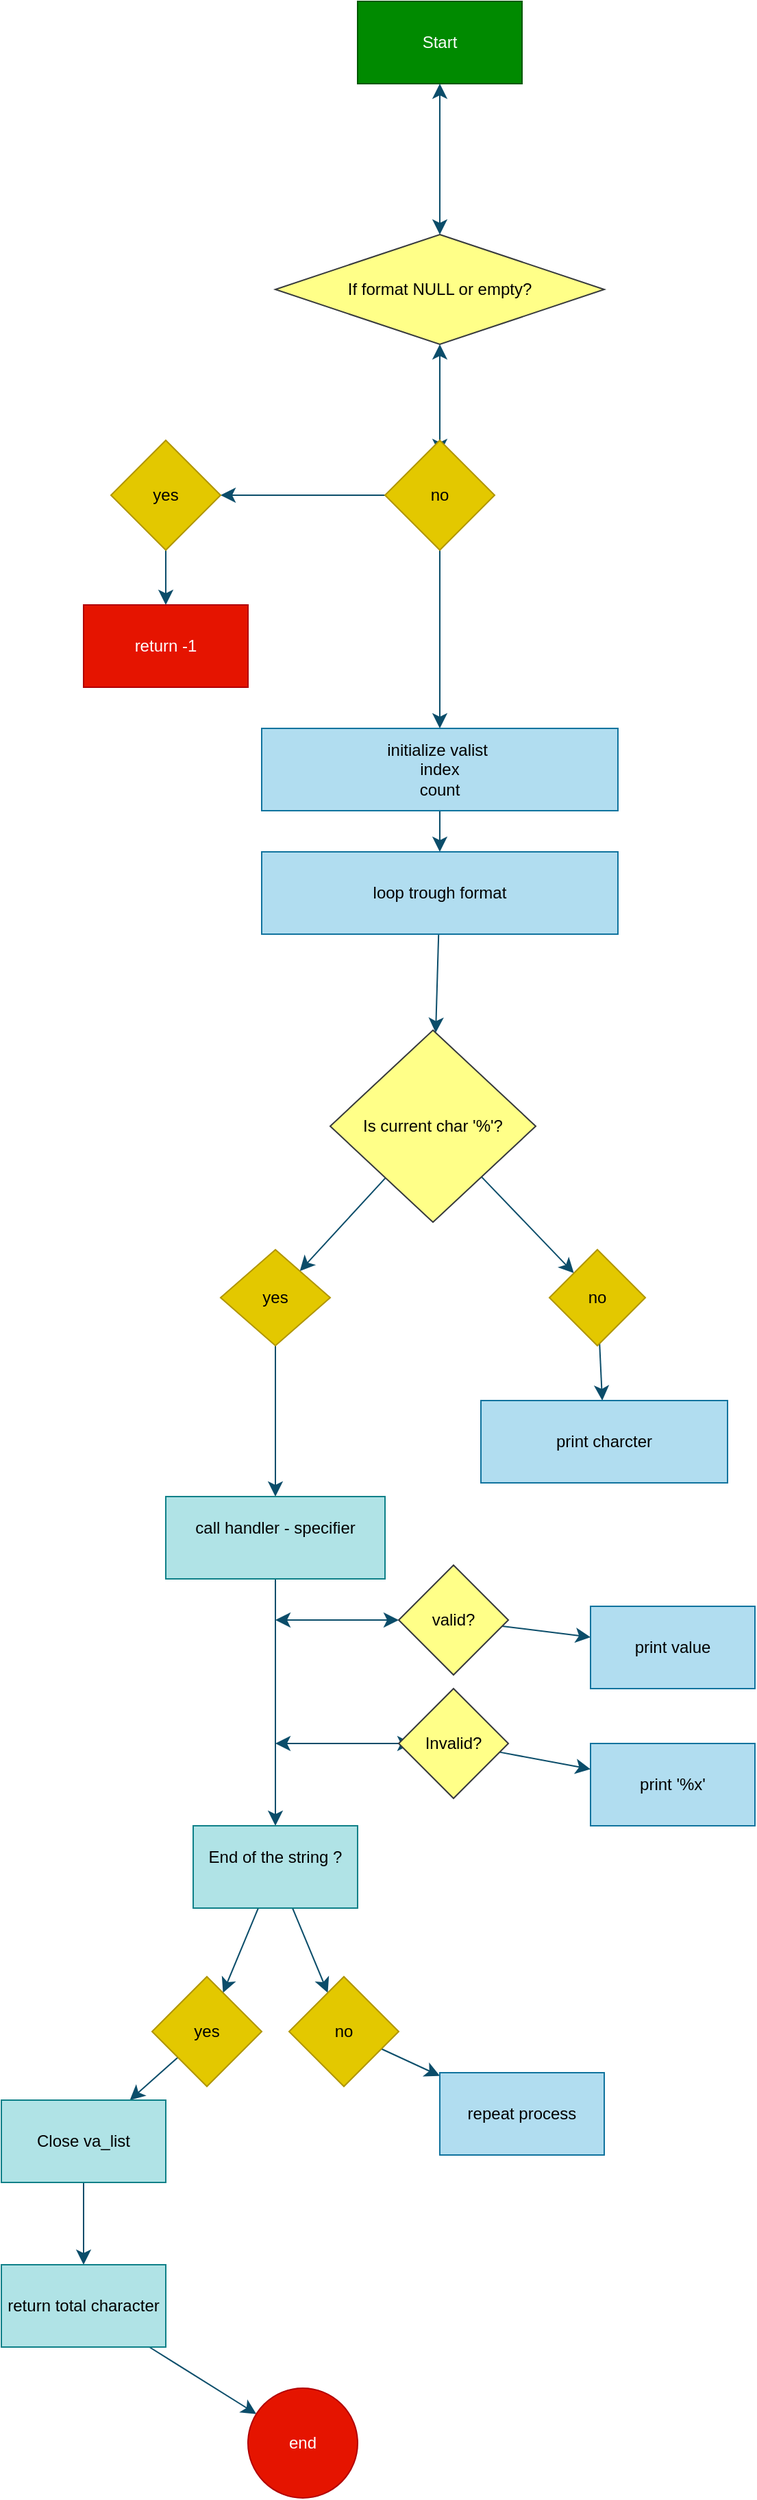 <mxfile version="26.1.3">
  <diagram id="prtHgNgQTEPvFCAcTncT" name="Page-1">
    <mxGraphModel dx="887" dy="1992" grid="1" gridSize="10" guides="0" tooltips="1" connect="1" arrows="1" fold="1" page="1" pageScale="1" pageWidth="827" pageHeight="1169" math="0" shadow="0">
      <root>
        <mxCell id="0" />
        <mxCell id="1" parent="0" />
        <mxCell id="xFT_jm4xJvCb5Ql2Q90d-18" value="" style="endArrow=classic;startArrow=classic;html=1;rounded=0;fontSize=12;startSize=8;endSize=8;entryX=0.5;entryY=1;entryDx=0;entryDy=0;labelBackgroundColor=none;strokeColor=#0B4D6A;fontColor=default;" edge="1" parent="1" target="xFT_jm4xJvCb5Ql2Q90d-16">
          <mxGeometry width="50" height="50" relative="1" as="geometry">
            <mxPoint x="340" y="50" as="sourcePoint" />
            <mxPoint x="390" y="90" as="targetPoint" />
          </mxGeometry>
        </mxCell>
        <mxCell id="xFT_jm4xJvCb5Ql2Q90d-3" value="Start" style="rounded=0;whiteSpace=wrap;html=1;labelBackgroundColor=none;fillColor=#008a00;strokeColor=#005700;textDirection=ltr;fontColor=#ffffff;" vertex="1" parent="1">
          <mxGeometry x="280" y="-280" width="120" height="60" as="geometry" />
        </mxCell>
        <mxCell id="xFT_jm4xJvCb5Ql2Q90d-15" value="" style="endArrow=classic;startArrow=classic;html=1;rounded=0;fontSize=12;startSize=8;endSize=8;curved=1;labelBackgroundColor=none;strokeColor=#0B4D6A;fontColor=default;" edge="1" parent="1" source="xFT_jm4xJvCb5Ql2Q90d-16" target="xFT_jm4xJvCb5Ql2Q90d-3">
          <mxGeometry width="50" height="50" relative="1" as="geometry">
            <mxPoint x="340" y="-60" as="sourcePoint" />
            <mxPoint x="390" y="-110" as="targetPoint" />
          </mxGeometry>
        </mxCell>
        <mxCell id="xFT_jm4xJvCb5Ql2Q90d-22" value="" style="edgeStyle=none;curved=1;rounded=0;orthogonalLoop=1;jettySize=auto;html=1;fontSize=12;startSize=8;endSize=8;labelBackgroundColor=none;strokeColor=#0B4D6A;fontColor=default;" edge="1" parent="1" source="xFT_jm4xJvCb5Ql2Q90d-20" target="xFT_jm4xJvCb5Ql2Q90d-21">
          <mxGeometry relative="1" as="geometry" />
        </mxCell>
        <mxCell id="xFT_jm4xJvCb5Ql2Q90d-26" value="" style="edgeStyle=none;curved=1;rounded=0;orthogonalLoop=1;jettySize=auto;html=1;fontSize=12;startSize=8;endSize=8;labelBackgroundColor=none;strokeColor=#0B4D6A;fontColor=default;" edge="1" parent="1" source="xFT_jm4xJvCb5Ql2Q90d-20" target="xFT_jm4xJvCb5Ql2Q90d-25">
          <mxGeometry relative="1" as="geometry" />
        </mxCell>
        <mxCell id="xFT_jm4xJvCb5Ql2Q90d-20" value="no" style="rhombus;whiteSpace=wrap;html=1;labelBackgroundColor=none;fillColor=#e3c800;strokeColor=#B09500;fontColor=#000000;" vertex="1" parent="1">
          <mxGeometry x="300" y="40" width="80" height="80" as="geometry" />
        </mxCell>
        <mxCell id="xFT_jm4xJvCb5Ql2Q90d-24" value="" style="edgeStyle=none;curved=1;rounded=0;orthogonalLoop=1;jettySize=auto;html=1;fontSize=12;startSize=8;endSize=8;labelBackgroundColor=none;strokeColor=#0B4D6A;fontColor=default;" edge="1" parent="1" source="xFT_jm4xJvCb5Ql2Q90d-21" target="xFT_jm4xJvCb5Ql2Q90d-23">
          <mxGeometry relative="1" as="geometry" />
        </mxCell>
        <mxCell id="xFT_jm4xJvCb5Ql2Q90d-21" value="&lt;font&gt;initialize valist&amp;nbsp;&lt;/font&gt;&lt;div&gt;index&lt;/div&gt;&lt;div&gt;count&lt;/div&gt;" style="whiteSpace=wrap;html=1;labelBackgroundColor=none;fillColor=#b1ddf0;strokeColor=#10739e;" vertex="1" parent="1">
          <mxGeometry x="210" y="250" width="260" height="60" as="geometry" />
        </mxCell>
        <mxCell id="xFT_jm4xJvCb5Ql2Q90d-34" value="" style="edgeStyle=none;curved=1;rounded=0;orthogonalLoop=1;jettySize=auto;html=1;strokeColor=#0B4D6A;fontSize=12;startSize=8;endSize=8;" edge="1" parent="1" source="xFT_jm4xJvCb5Ql2Q90d-23" target="xFT_jm4xJvCb5Ql2Q90d-33">
          <mxGeometry relative="1" as="geometry" />
        </mxCell>
        <mxCell id="xFT_jm4xJvCb5Ql2Q90d-23" value="loop trough format" style="whiteSpace=wrap;html=1;labelBackgroundColor=none;fillColor=#b1ddf0;strokeColor=#10739e;" vertex="1" parent="1">
          <mxGeometry x="210" y="340" width="260" height="60" as="geometry" />
        </mxCell>
        <mxCell id="xFT_jm4xJvCb5Ql2Q90d-28" value="" style="edgeStyle=none;curved=1;rounded=0;orthogonalLoop=1;jettySize=auto;html=1;fontSize=12;startSize=8;endSize=8;labelBackgroundColor=none;strokeColor=#0B4D6A;fontColor=default;" edge="1" parent="1" source="xFT_jm4xJvCb5Ql2Q90d-25" target="xFT_jm4xJvCb5Ql2Q90d-27">
          <mxGeometry relative="1" as="geometry" />
        </mxCell>
        <mxCell id="xFT_jm4xJvCb5Ql2Q90d-25" value="yes" style="rhombus;whiteSpace=wrap;html=1;labelBackgroundColor=none;fillColor=#e3c800;strokeColor=#B09500;fontColor=#000000;" vertex="1" parent="1">
          <mxGeometry x="100" y="40" width="80" height="80" as="geometry" />
        </mxCell>
        <mxCell id="xFT_jm4xJvCb5Ql2Q90d-27" value="return -1" style="whiteSpace=wrap;html=1;labelBackgroundColor=none;fillColor=#e51400;strokeColor=#B20000;fontColor=#ffffff;" vertex="1" parent="1">
          <mxGeometry x="80" y="160" width="120" height="60" as="geometry" />
        </mxCell>
        <mxCell id="xFT_jm4xJvCb5Ql2Q90d-32" value="" style="endArrow=classic;startArrow=classic;html=1;rounded=0;fontSize=12;startSize=8;endSize=8;curved=1;labelBackgroundColor=none;strokeColor=#0B4D6A;fontColor=default;" edge="1" parent="1" target="xFT_jm4xJvCb5Ql2Q90d-16">
          <mxGeometry width="50" height="50" relative="1" as="geometry">
            <mxPoint x="340" y="-60" as="sourcePoint" />
            <mxPoint x="340" y="-220" as="targetPoint" />
          </mxGeometry>
        </mxCell>
        <mxCell id="xFT_jm4xJvCb5Ql2Q90d-16" value="If format NULL or empty?" style="rhombus;fillColor=#ffff88;strokeColor=#36393d;align=center;textDirection=ltr;whiteSpace=wrap;" vertex="1" parent="1">
          <mxGeometry x="220" y="-110" width="240" height="80" as="geometry" />
        </mxCell>
        <mxCell id="xFT_jm4xJvCb5Ql2Q90d-36" value="" style="edgeStyle=none;curved=1;rounded=0;orthogonalLoop=1;jettySize=auto;html=1;strokeColor=#0B4D6A;fontSize=12;startSize=8;endSize=8;" edge="1" parent="1" source="xFT_jm4xJvCb5Ql2Q90d-33" target="xFT_jm4xJvCb5Ql2Q90d-35">
          <mxGeometry relative="1" as="geometry" />
        </mxCell>
        <mxCell id="xFT_jm4xJvCb5Ql2Q90d-38" value="" style="edgeStyle=none;curved=1;rounded=0;orthogonalLoop=1;jettySize=auto;html=1;strokeColor=#0B4D6A;fontSize=12;startSize=8;endSize=8;" edge="1" parent="1" source="xFT_jm4xJvCb5Ql2Q90d-33" target="xFT_jm4xJvCb5Ql2Q90d-37">
          <mxGeometry relative="1" as="geometry" />
        </mxCell>
        <mxCell id="xFT_jm4xJvCb5Ql2Q90d-33" value="Is current char &#39;%&#39;?" style="rhombus;whiteSpace=wrap;html=1;fillColor=#ffff88;strokeColor=#36393d;labelBackgroundColor=none;" vertex="1" parent="1">
          <mxGeometry x="260" y="470" width="150" height="140" as="geometry" />
        </mxCell>
        <mxCell id="xFT_jm4xJvCb5Ql2Q90d-40" value="" style="edgeStyle=none;curved=1;rounded=0;orthogonalLoop=1;jettySize=auto;html=1;strokeColor=#0B4D6A;fontSize=12;startSize=8;endSize=8;" edge="1" parent="1" source="xFT_jm4xJvCb5Ql2Q90d-35" target="xFT_jm4xJvCb5Ql2Q90d-39">
          <mxGeometry relative="1" as="geometry" />
        </mxCell>
        <mxCell id="xFT_jm4xJvCb5Ql2Q90d-35" value="yes" style="rhombus;whiteSpace=wrap;html=1;fillColor=#e3c800;strokeColor=#B09500;labelBackgroundColor=none;fontColor=#000000;" vertex="1" parent="1">
          <mxGeometry x="180" y="630" width="80" height="70" as="geometry" />
        </mxCell>
        <mxCell id="xFT_jm4xJvCb5Ql2Q90d-42" value="" style="edgeStyle=none;curved=1;rounded=0;orthogonalLoop=1;jettySize=auto;html=1;strokeColor=#0B4D6A;fontSize=12;startSize=8;endSize=8;" edge="1" parent="1" source="xFT_jm4xJvCb5Ql2Q90d-37" target="xFT_jm4xJvCb5Ql2Q90d-41">
          <mxGeometry relative="1" as="geometry" />
        </mxCell>
        <mxCell id="xFT_jm4xJvCb5Ql2Q90d-37" value="no" style="rhombus;whiteSpace=wrap;html=1;fillColor=#e3c800;strokeColor=#B09500;labelBackgroundColor=none;fontColor=#000000;" vertex="1" parent="1">
          <mxGeometry x="420" y="630" width="70" height="70" as="geometry" />
        </mxCell>
        <mxCell id="xFT_jm4xJvCb5Ql2Q90d-44" value="" style="edgeStyle=none;curved=1;rounded=0;orthogonalLoop=1;jettySize=auto;html=1;strokeColor=#0B4D6A;fontSize=12;startSize=8;endSize=8;" edge="1" parent="1" source="xFT_jm4xJvCb5Ql2Q90d-39" target="xFT_jm4xJvCb5Ql2Q90d-43">
          <mxGeometry relative="1" as="geometry">
            <Array as="points">
              <mxPoint x="220" y="970" />
            </Array>
          </mxGeometry>
        </mxCell>
        <mxCell id="xFT_jm4xJvCb5Ql2Q90d-39" value="&lt;div&gt;call handler - specifier&lt;/div&gt;&lt;div&gt;&lt;br&gt;&lt;/div&gt;" style="whiteSpace=wrap;html=1;fillColor=#b0e3e6;strokeColor=#0e8088;labelBackgroundColor=none;" vertex="1" parent="1">
          <mxGeometry x="140" y="810" width="160" height="60" as="geometry" />
        </mxCell>
        <mxCell id="xFT_jm4xJvCb5Ql2Q90d-41" value="print charcter" style="whiteSpace=wrap;html=1;fillColor=#b1ddf0;strokeColor=#10739e;labelBackgroundColor=none;" vertex="1" parent="1">
          <mxGeometry x="370" y="740" width="180" height="60" as="geometry" />
        </mxCell>
        <mxCell id="xFT_jm4xJvCb5Ql2Q90d-55" value="" style="edgeStyle=none;curved=1;rounded=0;orthogonalLoop=1;jettySize=auto;html=1;strokeColor=#0B4D6A;fontSize=12;startSize=8;endSize=8;" edge="1" parent="1" source="xFT_jm4xJvCb5Ql2Q90d-43" target="xFT_jm4xJvCb5Ql2Q90d-54">
          <mxGeometry relative="1" as="geometry" />
        </mxCell>
        <mxCell id="xFT_jm4xJvCb5Ql2Q90d-57" value="" style="edgeStyle=none;curved=1;rounded=0;orthogonalLoop=1;jettySize=auto;html=1;strokeColor=#0B4D6A;fontSize=12;startSize=8;endSize=8;" edge="1" parent="1" source="xFT_jm4xJvCb5Ql2Q90d-43" target="xFT_jm4xJvCb5Ql2Q90d-56">
          <mxGeometry relative="1" as="geometry" />
        </mxCell>
        <mxCell id="xFT_jm4xJvCb5Ql2Q90d-43" value="&lt;font&gt;End of the string ?&lt;/font&gt;&lt;div&gt;&lt;br&gt;&lt;/div&gt;" style="whiteSpace=wrap;html=1;fillColor=#b0e3e6;strokeColor=#0e8088;labelBackgroundColor=none;" vertex="1" parent="1">
          <mxGeometry x="160" y="1050" width="120" height="60" as="geometry" />
        </mxCell>
        <mxCell id="xFT_jm4xJvCb5Ql2Q90d-46" value="" style="endArrow=classic;startArrow=classic;html=1;rounded=0;strokeColor=#0B4D6A;fontSize=12;startSize=8;endSize=8;curved=1;" edge="1" parent="1">
          <mxGeometry width="50" height="50" relative="1" as="geometry">
            <mxPoint x="220" y="990" as="sourcePoint" />
            <mxPoint x="320" y="990" as="targetPoint" />
          </mxGeometry>
        </mxCell>
        <mxCell id="xFT_jm4xJvCb5Ql2Q90d-47" value="" style="endArrow=classic;startArrow=classic;html=1;rounded=0;strokeColor=#0B4D6A;fontSize=12;startSize=8;endSize=8;curved=1;" edge="1" parent="1" target="xFT_jm4xJvCb5Ql2Q90d-48">
          <mxGeometry width="50" height="50" relative="1" as="geometry">
            <mxPoint x="220" y="900" as="sourcePoint" />
            <mxPoint x="320" y="920" as="targetPoint" />
            <Array as="points" />
          </mxGeometry>
        </mxCell>
        <mxCell id="xFT_jm4xJvCb5Ql2Q90d-51" value="" style="edgeStyle=none;curved=1;rounded=0;orthogonalLoop=1;jettySize=auto;html=1;strokeColor=#0B4D6A;fontSize=12;startSize=8;endSize=8;" edge="1" parent="1" source="xFT_jm4xJvCb5Ql2Q90d-48" target="xFT_jm4xJvCb5Ql2Q90d-50">
          <mxGeometry relative="1" as="geometry" />
        </mxCell>
        <mxCell id="xFT_jm4xJvCb5Ql2Q90d-48" value="valid?" style="rhombus;whiteSpace=wrap;html=1;strokeColor=#36393d;fillColor=#ffff88;" vertex="1" parent="1">
          <mxGeometry x="310" y="860" width="80" height="80" as="geometry" />
        </mxCell>
        <mxCell id="xFT_jm4xJvCb5Ql2Q90d-53" value="" style="edgeStyle=none;curved=1;rounded=0;orthogonalLoop=1;jettySize=auto;html=1;strokeColor=#0B4D6A;fontSize=12;startSize=8;endSize=8;" edge="1" parent="1" source="xFT_jm4xJvCb5Ql2Q90d-49" target="xFT_jm4xJvCb5Ql2Q90d-52">
          <mxGeometry relative="1" as="geometry" />
        </mxCell>
        <mxCell id="xFT_jm4xJvCb5Ql2Q90d-49" value="Invalid?" style="rhombus;whiteSpace=wrap;html=1;strokeColor=#36393d;fillColor=#ffff88;" vertex="1" parent="1">
          <mxGeometry x="310" y="950" width="80" height="80" as="geometry" />
        </mxCell>
        <mxCell id="xFT_jm4xJvCb5Ql2Q90d-50" value="print value" style="whiteSpace=wrap;html=1;fillColor=#b1ddf0;strokeColor=#10739e;" vertex="1" parent="1">
          <mxGeometry x="450" y="890" width="120" height="60" as="geometry" />
        </mxCell>
        <mxCell id="xFT_jm4xJvCb5Ql2Q90d-52" value="print &#39;%x&#39;" style="whiteSpace=wrap;html=1;fillColor=#b1ddf0;strokeColor=#10739e;" vertex="1" parent="1">
          <mxGeometry x="450" y="990" width="120" height="60" as="geometry" />
        </mxCell>
        <mxCell id="xFT_jm4xJvCb5Ql2Q90d-61" value="" style="edgeStyle=none;curved=1;rounded=0;orthogonalLoop=1;jettySize=auto;html=1;strokeColor=#0B4D6A;fontSize=12;startSize=8;endSize=8;" edge="1" parent="1" source="xFT_jm4xJvCb5Ql2Q90d-54" target="xFT_jm4xJvCb5Ql2Q90d-60">
          <mxGeometry relative="1" as="geometry" />
        </mxCell>
        <mxCell id="xFT_jm4xJvCb5Ql2Q90d-54" value="yes" style="rhombus;whiteSpace=wrap;html=1;fillColor=#e3c800;strokeColor=#B09500;labelBackgroundColor=none;fontColor=#000000;" vertex="1" parent="1">
          <mxGeometry x="130" y="1160" width="80" height="80" as="geometry" />
        </mxCell>
        <mxCell id="xFT_jm4xJvCb5Ql2Q90d-59" value="" style="edgeStyle=none;curved=1;rounded=0;orthogonalLoop=1;jettySize=auto;html=1;strokeColor=#0B4D6A;fontSize=12;startSize=8;endSize=8;" edge="1" parent="1" source="xFT_jm4xJvCb5Ql2Q90d-56" target="xFT_jm4xJvCb5Ql2Q90d-58">
          <mxGeometry relative="1" as="geometry" />
        </mxCell>
        <mxCell id="xFT_jm4xJvCb5Ql2Q90d-56" value="no" style="rhombus;whiteSpace=wrap;html=1;fillColor=#e3c800;strokeColor=#B09500;labelBackgroundColor=none;fontColor=#000000;" vertex="1" parent="1">
          <mxGeometry x="230" y="1160" width="80" height="80" as="geometry" />
        </mxCell>
        <mxCell id="xFT_jm4xJvCb5Ql2Q90d-58" value="repeat process" style="whiteSpace=wrap;html=1;fillColor=#b1ddf0;strokeColor=#10739e;labelBackgroundColor=none;" vertex="1" parent="1">
          <mxGeometry x="340" y="1230" width="120" height="60" as="geometry" />
        </mxCell>
        <mxCell id="xFT_jm4xJvCb5Ql2Q90d-63" value="" style="edgeStyle=none;curved=1;rounded=0;orthogonalLoop=1;jettySize=auto;html=1;strokeColor=#0B4D6A;fontSize=12;startSize=8;endSize=8;" edge="1" parent="1" source="xFT_jm4xJvCb5Ql2Q90d-60" target="xFT_jm4xJvCb5Ql2Q90d-62">
          <mxGeometry relative="1" as="geometry" />
        </mxCell>
        <mxCell id="xFT_jm4xJvCb5Ql2Q90d-60" value="Close va_list" style="whiteSpace=wrap;html=1;fillColor=#b0e3e6;strokeColor=#0e8088;labelBackgroundColor=none;" vertex="1" parent="1">
          <mxGeometry x="20" y="1250" width="120" height="60" as="geometry" />
        </mxCell>
        <mxCell id="xFT_jm4xJvCb5Ql2Q90d-65" value="" style="edgeStyle=none;curved=1;rounded=0;orthogonalLoop=1;jettySize=auto;html=1;strokeColor=#0B4D6A;fontSize=12;startSize=8;endSize=8;" edge="1" parent="1" source="xFT_jm4xJvCb5Ql2Q90d-62" target="xFT_jm4xJvCb5Ql2Q90d-64">
          <mxGeometry relative="1" as="geometry" />
        </mxCell>
        <mxCell id="xFT_jm4xJvCb5Ql2Q90d-62" value="return total character" style="whiteSpace=wrap;html=1;fillColor=#b0e3e6;strokeColor=#0e8088;labelBackgroundColor=none;" vertex="1" parent="1">
          <mxGeometry x="20" y="1370" width="120" height="60" as="geometry" />
        </mxCell>
        <mxCell id="xFT_jm4xJvCb5Ql2Q90d-64" value="end" style="ellipse;whiteSpace=wrap;html=1;fillColor=#e51400;strokeColor=#B20000;labelBackgroundColor=none;fontColor=#ffffff;" vertex="1" parent="1">
          <mxGeometry x="200" y="1460" width="80" height="80" as="geometry" />
        </mxCell>
      </root>
    </mxGraphModel>
  </diagram>
</mxfile>
